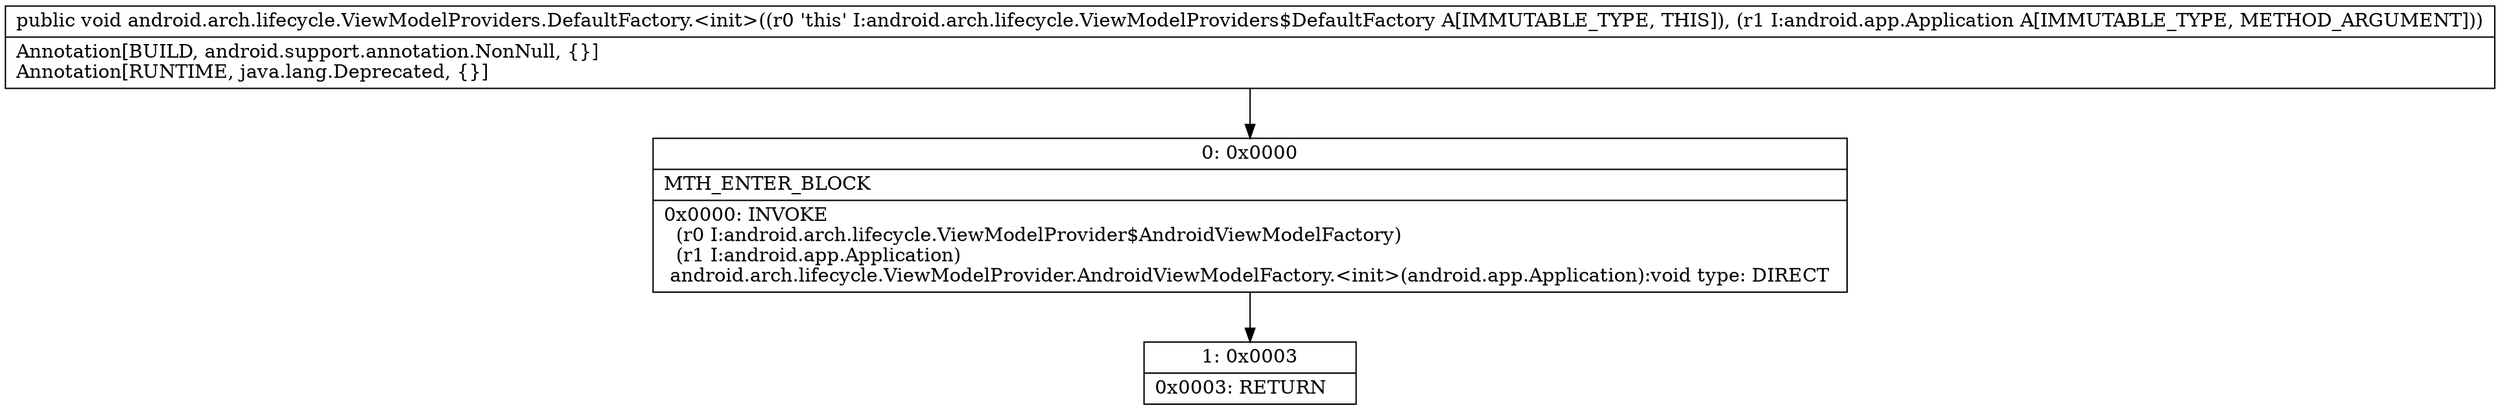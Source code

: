 digraph "CFG forandroid.arch.lifecycle.ViewModelProviders.DefaultFactory.\<init\>(Landroid\/app\/Application;)V" {
Node_0 [shape=record,label="{0\:\ 0x0000|MTH_ENTER_BLOCK\l|0x0000: INVOKE  \l  (r0 I:android.arch.lifecycle.ViewModelProvider$AndroidViewModelFactory)\l  (r1 I:android.app.Application)\l android.arch.lifecycle.ViewModelProvider.AndroidViewModelFactory.\<init\>(android.app.Application):void type: DIRECT \l}"];
Node_1 [shape=record,label="{1\:\ 0x0003|0x0003: RETURN   \l}"];
MethodNode[shape=record,label="{public void android.arch.lifecycle.ViewModelProviders.DefaultFactory.\<init\>((r0 'this' I:android.arch.lifecycle.ViewModelProviders$DefaultFactory A[IMMUTABLE_TYPE, THIS]), (r1 I:android.app.Application A[IMMUTABLE_TYPE, METHOD_ARGUMENT]))  | Annotation[BUILD, android.support.annotation.NonNull, \{\}]\lAnnotation[RUNTIME, java.lang.Deprecated, \{\}]\l}"];
MethodNode -> Node_0;
Node_0 -> Node_1;
}

